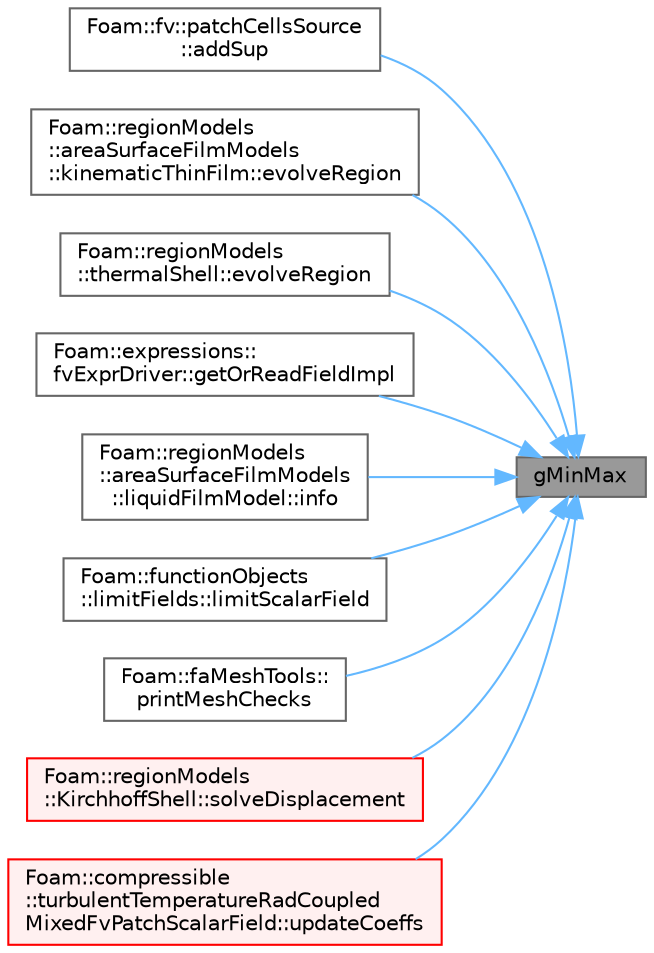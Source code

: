 digraph "gMinMax"
{
 // LATEX_PDF_SIZE
  bgcolor="transparent";
  edge [fontname=Helvetica,fontsize=10,labelfontname=Helvetica,labelfontsize=10];
  node [fontname=Helvetica,fontsize=10,shape=box,height=0.2,width=0.4];
  rankdir="RL";
  Node1 [id="Node000001",label="gMinMax",height=0.2,width=0.4,color="gray40", fillcolor="grey60", style="filled", fontcolor="black",tooltip=" "];
  Node1 -> Node2 [id="edge1_Node000001_Node000002",dir="back",color="steelblue1",style="solid",tooltip=" "];
  Node2 [id="Node000002",label="Foam::fv::patchCellsSource\l::addSup",height=0.2,width=0.4,color="grey40", fillcolor="white", style="filled",URL="$classFoam_1_1fv_1_1patchCellsSource.html#a1a2fc9c6c65fd9593d06fb8a5377afbe",tooltip=" "];
  Node1 -> Node3 [id="edge2_Node000001_Node000003",dir="back",color="steelblue1",style="solid",tooltip=" "];
  Node3 [id="Node000003",label="Foam::regionModels\l::areaSurfaceFilmModels\l::kinematicThinFilm::evolveRegion",height=0.2,width=0.4,color="grey40", fillcolor="white", style="filled",URL="$classFoam_1_1regionModels_1_1areaSurfaceFilmModels_1_1kinematicThinFilm.html#afde8f52457f90e83a4eaf49755c19ec9",tooltip=" "];
  Node1 -> Node4 [id="edge3_Node000001_Node000004",dir="back",color="steelblue1",style="solid",tooltip=" "];
  Node4 [id="Node000004",label="Foam::regionModels\l::thermalShell::evolveRegion",height=0.2,width=0.4,color="grey40", fillcolor="white", style="filled",URL="$classFoam_1_1regionModels_1_1thermalShell.html#afde8f52457f90e83a4eaf49755c19ec9",tooltip=" "];
  Node1 -> Node5 [id="edge4_Node000001_Node000005",dir="back",color="steelblue1",style="solid",tooltip=" "];
  Node5 [id="Node000005",label="Foam::expressions::\lfvExprDriver::getOrReadFieldImpl",height=0.2,width=0.4,color="grey40", fillcolor="white", style="filled",URL="$classFoam_1_1expressions_1_1fvExprDriver.html#ae177803d9d0dd91fe2c6e2315901a7b7",tooltip=" "];
  Node1 -> Node6 [id="edge5_Node000001_Node000006",dir="back",color="steelblue1",style="solid",tooltip=" "];
  Node6 [id="Node000006",label="Foam::regionModels\l::areaSurfaceFilmModels\l::liquidFilmModel::info",height=0.2,width=0.4,color="grey40", fillcolor="white", style="filled",URL="$classFoam_1_1regionModels_1_1areaSurfaceFilmModels_1_1liquidFilmModel.html#ac1b66fe77173de9e5e8542b2823d6071",tooltip=" "];
  Node1 -> Node7 [id="edge6_Node000001_Node000007",dir="back",color="steelblue1",style="solid",tooltip=" "];
  Node7 [id="Node000007",label="Foam::functionObjects\l::limitFields::limitScalarField",height=0.2,width=0.4,color="grey40", fillcolor="white", style="filled",URL="$classFoam_1_1functionObjects_1_1limitFields.html#a0eec516eee775e120122bbb2c962721d",tooltip=" "];
  Node1 -> Node8 [id="edge7_Node000001_Node000008",dir="back",color="steelblue1",style="solid",tooltip=" "];
  Node8 [id="Node000008",label="Foam::faMeshTools::\lprintMeshChecks",height=0.2,width=0.4,color="grey40", fillcolor="white", style="filled",URL="$classFoam_1_1faMeshTools.html#aca3aea96463d93b703980c568727d670",tooltip=" "];
  Node1 -> Node9 [id="edge8_Node000001_Node000009",dir="back",color="steelblue1",style="solid",tooltip=" "];
  Node9 [id="Node000009",label="Foam::regionModels\l::KirchhoffShell::solveDisplacement",height=0.2,width=0.4,color="red", fillcolor="#FFF0F0", style="filled",URL="$classFoam_1_1regionModels_1_1KirchhoffShell.html#a833c036da084e412164a4b0569e9a42d",tooltip=" "];
  Node1 -> Node11 [id="edge9_Node000001_Node000011",dir="back",color="steelblue1",style="solid",tooltip=" "];
  Node11 [id="Node000011",label="Foam::compressible\l::turbulentTemperatureRadCoupled\lMixedFvPatchScalarField::updateCoeffs",height=0.2,width=0.4,color="red", fillcolor="#FFF0F0", style="filled",URL="$classFoam_1_1compressible_1_1turbulentTemperatureRadCoupledMixedFvPatchScalarField.html#a7e24eafac629d3733181cd942d4c902f",tooltip=" "];
}
